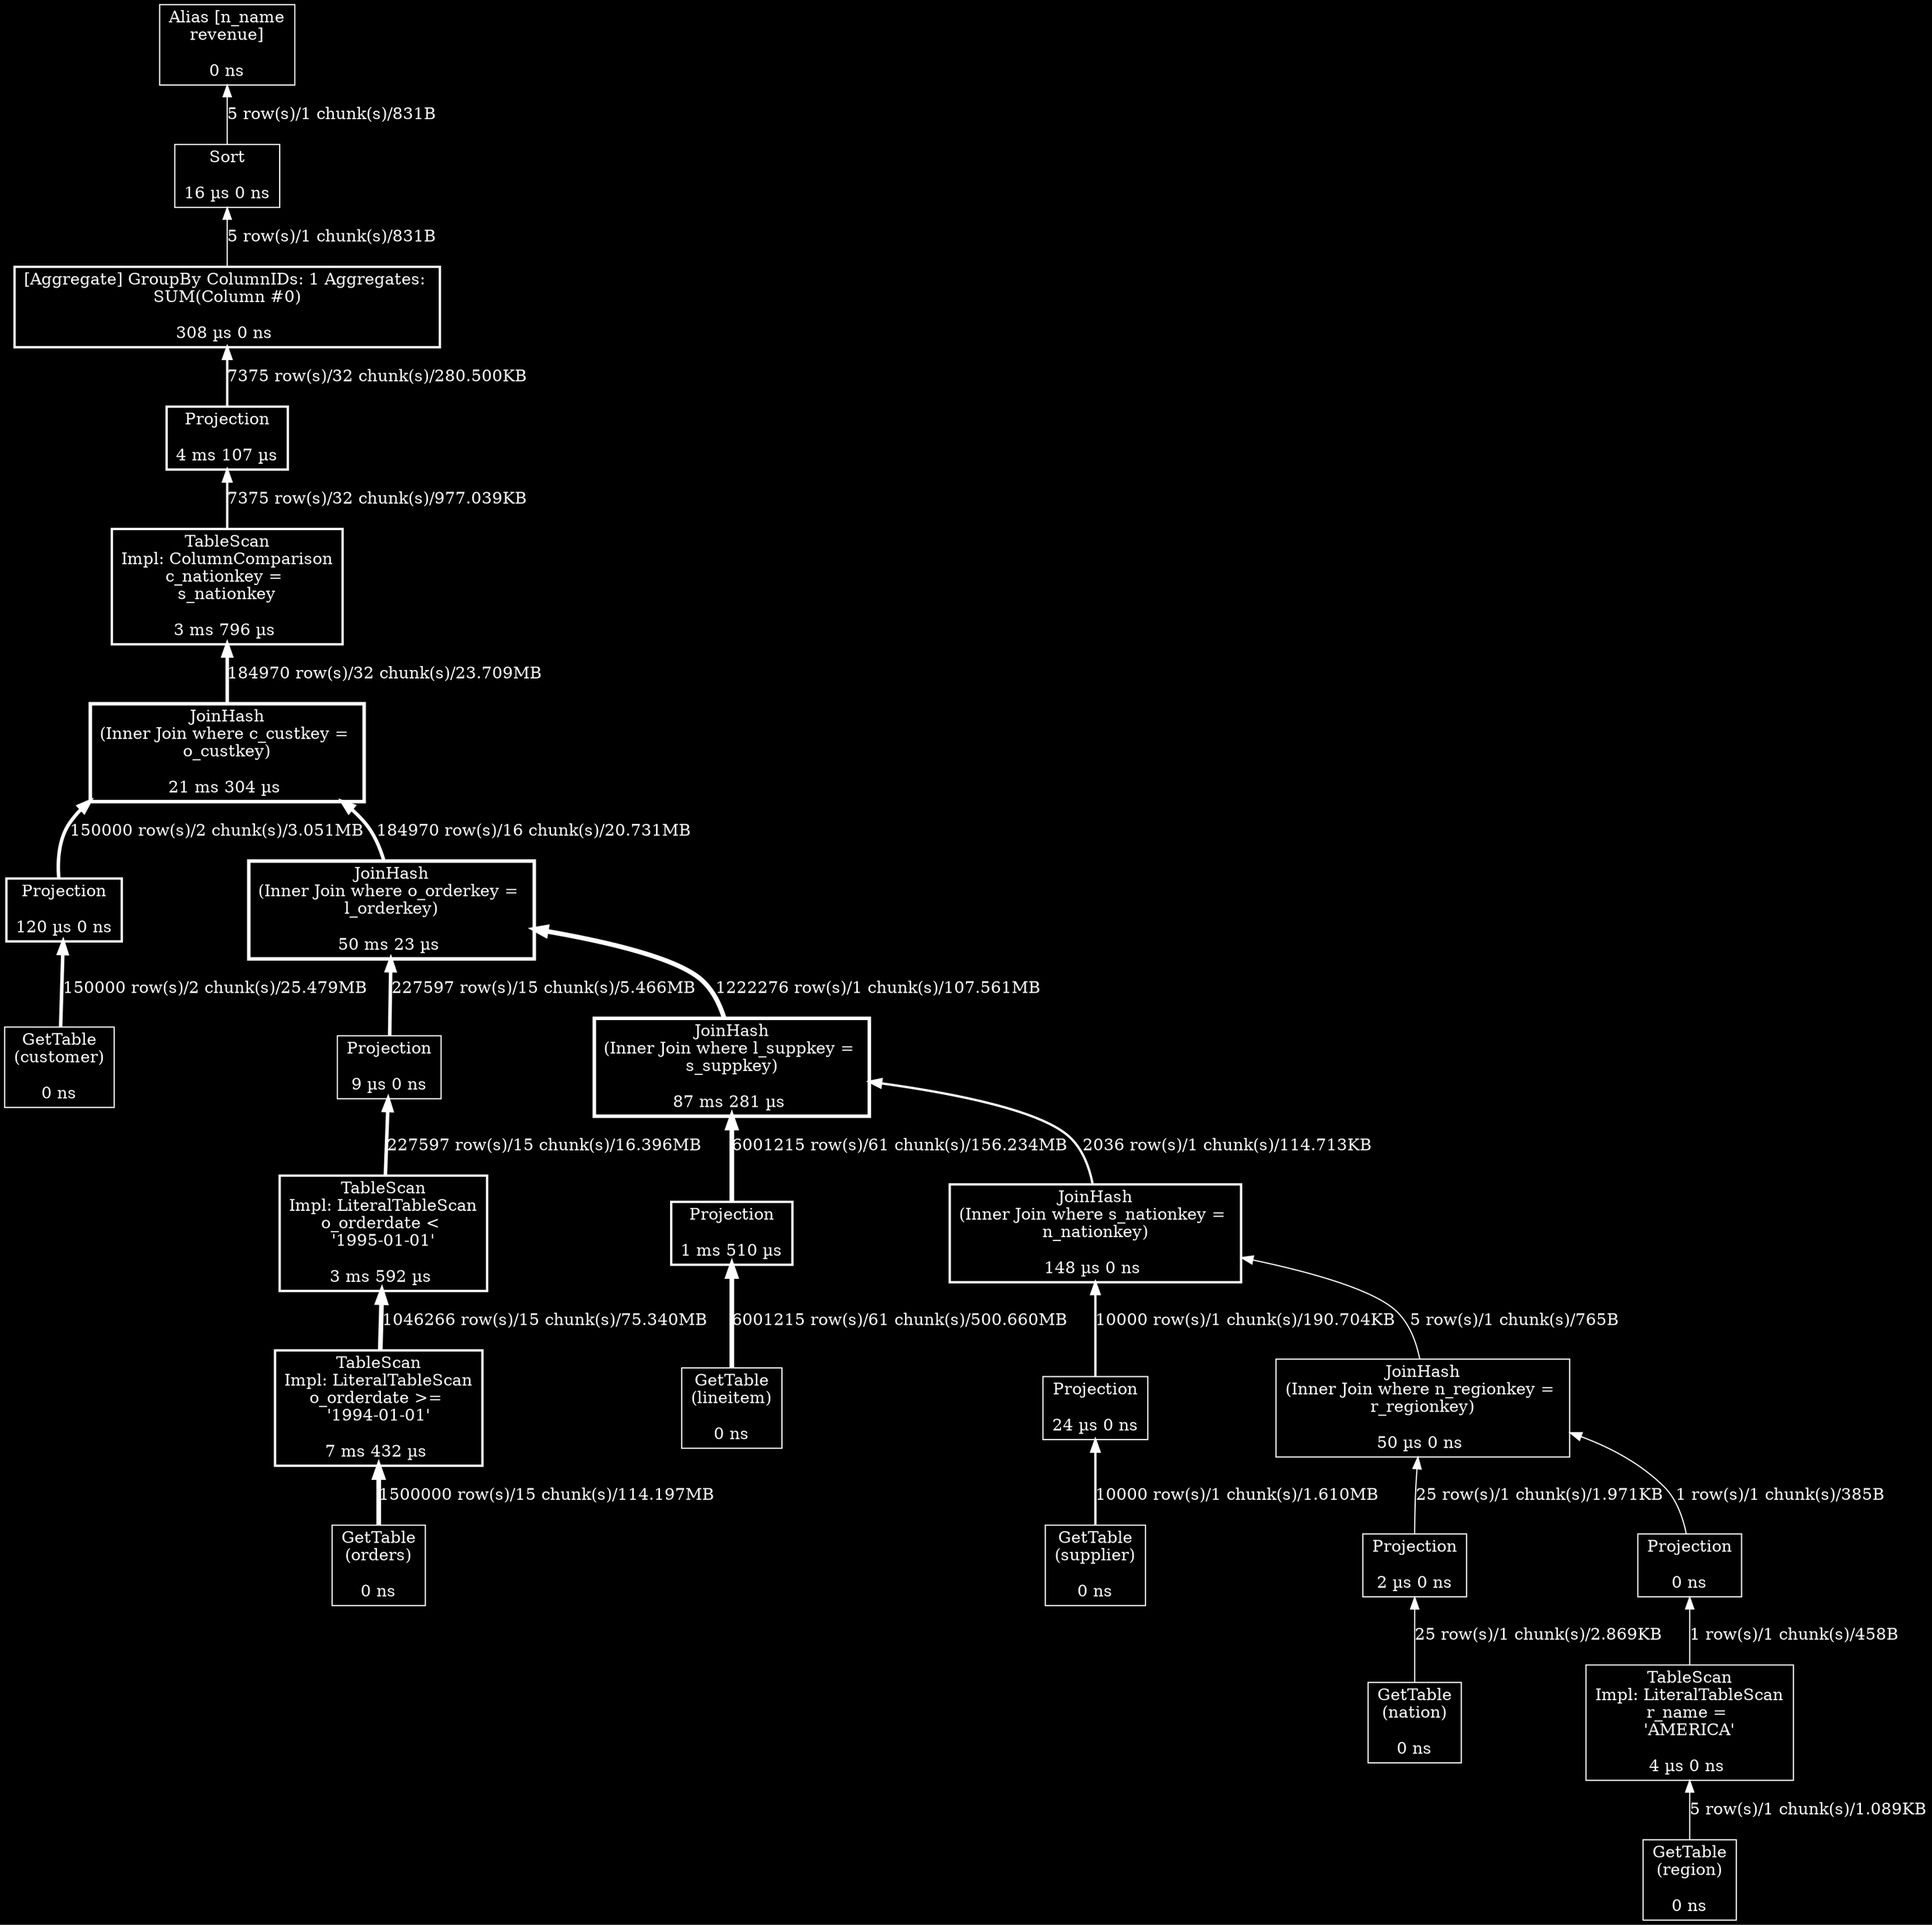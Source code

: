 digraph G {
bgcolor=black;
rankdir=BT;
ratio=compress;
94377838391568 [color=white, fontcolor=white, label="Alias [n_name
revenue]

0 ns", penwidth=1, shape=rectangle];
94377838528160 [color=white, fontcolor=white, label="Sort

16 µs 0 ns", penwidth=1, shape=rectangle];
94377838535232 [color=white, fontcolor=white, label="[Aggregate] GroupBy ColumnIDs: 1 Aggregates: \nSUM(Column #0)

308 µs 0 ns ", penwidth=2, shape=rectangle];
94377838544112 [color=white, fontcolor=white, label="Projection

4 ms 107 µs", penwidth=2, shape=rectangle];
94377838544272 [color=white, fontcolor=white, label="TableScan
Impl: ColumnComparison
c_nationkey = \ns_nationkey

3 ms 796 µs ", penwidth=2, shape=rectangle];
94377838543104 [color=white, fontcolor=white, label="JoinHash
(Inner Join where c_custkey = \no_custkey)

21 ms 304 µs ", penwidth=3, shape=rectangle];
94377838380640 [color=white, fontcolor=white, label="Projection

120 µs 0 ns", penwidth=2, shape=rectangle];
94377931689088 [color=white, fontcolor=white, label="GetTable
(customer)

0 ns", penwidth=1, shape=rectangle];
94377838537040 [color=white, fontcolor=white, label="JoinHash
(Inner Join where o_orderkey = \nl_orderkey)

50 ms 23 µs ", penwidth=3, shape=rectangle];
94377838393408 [color=white, fontcolor=white, label="Projection

9 µs 0 ns", penwidth=1, shape=rectangle];
94377838536192 [color=white, fontcolor=white, label="TableScan
Impl: LiteralTableScan
o_orderdate < \n'1995-01-01'

3 ms 592 µs ", penwidth=2, shape=rectangle];
94377838386448 [color=white, fontcolor=white, label="TableScan
Impl: LiteralTableScan
o_orderdate >= \n'1994-01-01'

7 ms 432 µs ", penwidth=2, shape=rectangle];
94377931708096 [color=white, fontcolor=white, label="GetTable
(orders)

0 ns", penwidth=1, shape=rectangle];
94377838386176 [color=white, fontcolor=white, label="JoinHash
(Inner Join where l_suppkey = \ns_suppkey)

87 ms 281 µs ", penwidth=3, shape=rectangle];
94377838393248 [color=white, fontcolor=white, label="Projection

1 ms 510 µs", penwidth=2, shape=rectangle];
94377931721376 [color=white, fontcolor=white, label="GetTable
(lineitem)

0 ns", penwidth=1, shape=rectangle];
94377838540528 [color=white, fontcolor=white, label="JoinHash
(Inner Join where s_nationkey = \nn_nationkey)

148 µs 0 ns ", penwidth=2, shape=rectangle];
94377838384640 [color=white, fontcolor=white, label="Projection

24 µs 0 ns", penwidth=1, shape=rectangle];
94377931689344 [color=white, fontcolor=white, label="GetTable
(supplier)

0 ns", penwidth=1, shape=rectangle];
94377838385904 [color=white, fontcolor=white, label="JoinHash
(Inner Join where n_regionkey = \nr_regionkey)

50 µs 0 ns ", penwidth=1, shape=rectangle];
94377838543408 [color=white, fontcolor=white, label="Projection

2 µs 0 ns", penwidth=1, shape=rectangle];
94377931696464 [color=white, fontcolor=white, label="GetTable
(nation)

0 ns", penwidth=1, shape=rectangle];
94377838381856 [color=white, fontcolor=white, label="Projection

0 ns", penwidth=1, shape=rectangle];
94377610793472 [color=white, fontcolor=white, label="TableScan
Impl: LiteralTableScan
r_name = \n'AMERICA'

4 µs 0 ns ", penwidth=1, shape=rectangle];
94377787008032 [color=white, fontcolor=white, label="GetTable
(region)

0 ns", penwidth=1, shape=rectangle];
94377838528160->94377838391568  [color=white, dir=forward, fontcolor=white, label="5 row(s)/1 chunk(s)/831B", penwidth=1, style=solid];
94377838535232->94377838528160  [color=white, dir=forward, fontcolor=white, label="5 row(s)/1 chunk(s)/831B", penwidth=1, style=solid];
94377838544112->94377838535232  [color=white, dir=forward, fontcolor=white, label="7375 row(s)/32 chunk(s)/280.500KB", penwidth=2, style=solid];
94377838544272->94377838544112  [color=white, dir=forward, fontcolor=white, label="7375 row(s)/32 chunk(s)/977.039KB", penwidth=2, style=solid];
94377838543104->94377838544272  [color=white, dir=forward, fontcolor=white, label="184970 row(s)/32 chunk(s)/23.709MB", penwidth=3, style=solid];
94377838380640->94377838543104  [color=white, dir=forward, fontcolor=white, label="150000 row(s)/2 chunk(s)/3.051MB", penwidth=3, style=solid];
94377931689088->94377838380640  [color=white, dir=forward, fontcolor=white, label="150000 row(s)/2 chunk(s)/25.479MB", penwidth=3, style=solid];
94377838537040->94377838543104  [color=white, dir=forward, fontcolor=white, label="184970 row(s)/16 chunk(s)/20.731MB", penwidth=3, style=solid];
94377838393408->94377838537040  [color=white, dir=forward, fontcolor=white, label="227597 row(s)/15 chunk(s)/5.466MB", penwidth=3, style=solid];
94377838536192->94377838393408  [color=white, dir=forward, fontcolor=white, label="227597 row(s)/15 chunk(s)/16.396MB", penwidth=3, style=solid];
94377838386448->94377838536192  [color=white, dir=forward, fontcolor=white, label="1046266 row(s)/15 chunk(s)/75.340MB", penwidth=4, style=solid];
94377931708096->94377838386448  [color=white, dir=forward, fontcolor=white, label="1500000 row(s)/15 chunk(s)/114.197MB", penwidth=4, style=solid];
94377838386176->94377838537040  [color=white, dir=forward, fontcolor=white, label="1222276 row(s)/1 chunk(s)/107.561MB", penwidth=4, style=solid];
94377838393248->94377838386176  [color=white, dir=forward, fontcolor=white, label="6001215 row(s)/61 chunk(s)/156.234MB", penwidth=4, style=solid];
94377931721376->94377838393248  [color=white, dir=forward, fontcolor=white, label="6001215 row(s)/61 chunk(s)/500.660MB", penwidth=4, style=solid];
94377838540528->94377838386176  [color=white, dir=forward, fontcolor=white, label="2036 row(s)/1 chunk(s)/114.713KB", penwidth=2, style=solid];
94377838384640->94377838540528  [color=white, dir=forward, fontcolor=white, label="10000 row(s)/1 chunk(s)/190.704KB", penwidth=2, style=solid];
94377931689344->94377838384640  [color=white, dir=forward, fontcolor=white, label="10000 row(s)/1 chunk(s)/1.610MB", penwidth=2, style=solid];
94377838385904->94377838540528  [color=white, dir=forward, fontcolor=white, label="5 row(s)/1 chunk(s)/765B", penwidth=1, style=solid];
94377838543408->94377838385904  [color=white, dir=forward, fontcolor=white, label="25 row(s)/1 chunk(s)/1.971KB", penwidth=1, style=solid];
94377931696464->94377838543408  [color=white, dir=forward, fontcolor=white, label="25 row(s)/1 chunk(s)/2.869KB", penwidth=1, style=solid];
94377838381856->94377838385904  [color=white, dir=forward, fontcolor=white, label="1 row(s)/1 chunk(s)/385B", penwidth=1, style=solid];
94377610793472->94377838381856  [color=white, dir=forward, fontcolor=white, label="1 row(s)/1 chunk(s)/458B", penwidth=1, style=solid];
94377787008032->94377610793472  [color=white, dir=forward, fontcolor=white, label="5 row(s)/1 chunk(s)/1.089KB", penwidth=1, style=solid];
}

